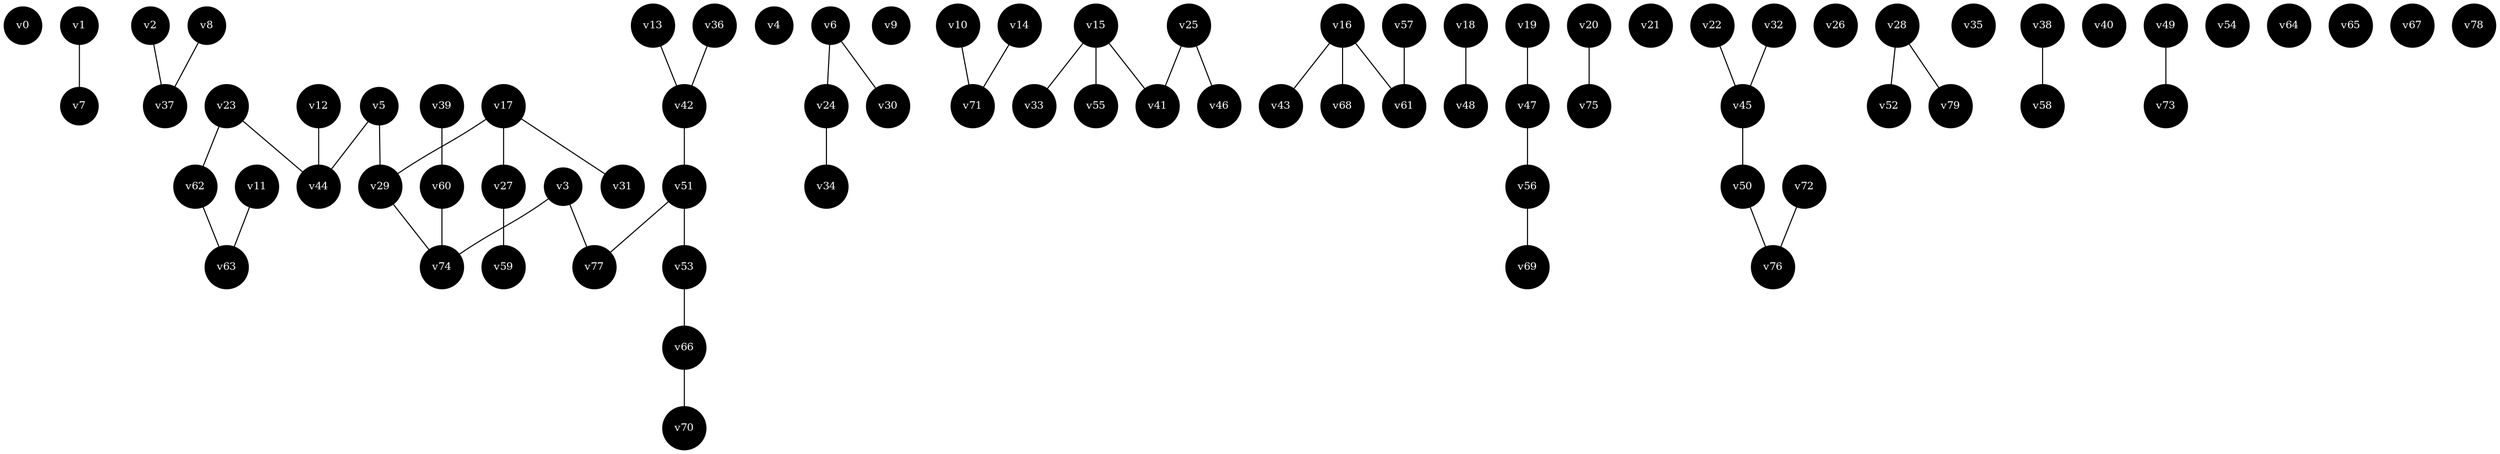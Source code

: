 graph {
node[fontcolor = white, fillcolor = black, style = filled, shape = circle, fontsize = "10", overlap = "false"];
v0 [pos = "9.20, 9.39!"];
v1 [pos = "8.80, 5.92!"];
v2 [pos = "7.00, 0.61!"];
v3 [pos = "5.70, 6.02!"];
v4 [pos = "0.00, 10.00!"];
v5 [pos = "6.10, 3.88!"];
v6 [pos = "6.50, 2.24!"];
v7 [pos = "9.10, 5.31!"];
v8 [pos = "5.90, 0.20!"];
v9 [pos = "0.30, 5.51!"];
v10 [pos = "9.50, 3.88!"];
v11 [pos = "8.00, 2.86!"];
v12 [pos = "6.60, 4.29!"];
v13 [pos = "7.90, 7.55!"];
v14 [pos = "9.90, 2.55!"];
v15 [pos = "2.00, 4.39!"];
v16 [pos = "4.00, 0.31!"];
v17 [pos = "5.00, 4.29!"];
v18 [pos = "9.70, 0.00!"];
v19 [pos = "2.10, 1.94!"];
v20 [pos = "3.60, 2.14!"];
v21 [pos = "10.00, 6.22!"];
v22 [pos = "1.10, 8.67!"];
v23 [pos = "6.90, 3.57!"];
v24 [pos = "6.90, 2.24!"];
v25 [pos = "2.90, 3.57!"];
v26 [pos = "1.40, 0.92!"];
v27 [pos = "5.00, 3.37!"];
v28 [pos = "8.90, 1.73!"];
v29 [pos = "5.70, 4.49!"];
v30 [pos = "6.00, 2.55!"];
v31 [pos = "4.80, 4.29!"];
v32 [pos = "1.70, 9.49!"];
v33 [pos = "2.10, 5.10!"];
v34 [pos = "7.70, 1.84!"];
v35 [pos = "0.20, 0.41!"];
v36 [pos = "6.30, 8.47!"];
v37 [pos = "6.80, 0.61!"];
v38 [pos = "4.10, 9.69!"];
v39 [pos = "4.80, 5.51!"];
v40 [pos = "9.80, 7.45!"];
v41 [pos = "2.60, 3.88!"];
v42 [pos = "6.90, 7.76!"];
v43 [pos = "4.00, 0.10!"];
v44 [pos = "6.50, 4.18!"];
v45 [pos = "1.40, 8.78!"];
v46 [pos = "3.20, 3.98!"];
v47 [pos = "1.40, 2.45!"];
v48 [pos = "9.60, 0.51!"];
v49 [pos = "8.20, 10.00!"];
v50 [pos = "2.30, 8.67!"];
v51 [pos = "6.30, 7.04!"];
v52 [pos = "8.70, 1.94!"];
v53 [pos = "5.60, 7.65!"];
v54 [pos = "1.50, 6.43!"];
v55 [pos = "1.00, 4.59!"];
v56 [pos = "0.70, 3.06!"];
v57 [pos = "3.10, 1.12!"];
v58 [pos = "3.60, 9.49!"];
v59 [pos = "5.00, 3.16!"];
v60 [pos = "4.90, 5.31!"];
v61 [pos = "3.90, 1.02!"];
v62 [pos = "7.60, 4.08!"];
v63 [pos = "8.30, 3.47!"];
v64 [pos = "3.30, 5.20!"];
v65 [pos = "0.00, 1.53!"];
v66 [pos = "5.20, 8.37!"];
v67 [pos = "5.20, 8.37!"];
v68 [pos = "4.60, 0.61!"];
v69 [pos = "0.30, 2.65!"];
v70 [pos = "4.60, 8.16!"];
v71 [pos = "9.40, 3.06!"];
v72 [pos = "2.60, 7.76!"];
v73 [pos = "7.50, 9.39!"];
v74 [pos = "5.70, 5.20!"];
v75 [pos = "3.40, 2.14!"];
v76 [pos = "2.80, 8.16!"];
v77 [pos = "5.90, 6.73!"];
v78 [pos = "5.10, 1.63!"];
v79 [pos = "8.70, 1.12!"];
edge [ color = black ];v1 -- v7;
v2 -- v37;
v3 -- v74;
v3 -- v77;
v5 -- v29;
v5 -- v44;
v6 -- v24;
v6 -- v30;
v8 -- v37;
v10 -- v71;
v11 -- v63;
v12 -- v44;
v13 -- v42;
v14 -- v71;
v15 -- v33;
v15 -- v41;
v15 -- v55;
v16 -- v43;
v16 -- v61;
v16 -- v68;
v17 -- v27;
v17 -- v29;
v17 -- v31;
v18 -- v48;
v19 -- v47;
v20 -- v75;
v22 -- v45;
v23 -- v44;
v23 -- v62;
v24 -- v34;
v25 -- v41;
v25 -- v46;
v27 -- v59;
v28 -- v52;
v28 -- v79;
v29 -- v74;
v32 -- v45;
v36 -- v42;
v38 -- v58;
v39 -- v60;
v42 -- v51;
v45 -- v50;
v47 -- v56;
v49 -- v73;
v50 -- v76;
v51 -- v53;
v51 -- v77;
v53 -- v66;
v56 -- v69;
v57 -- v61;
v60 -- v74;
v62 -- v63;
v66 -- v70;
v72 -- v76;
}